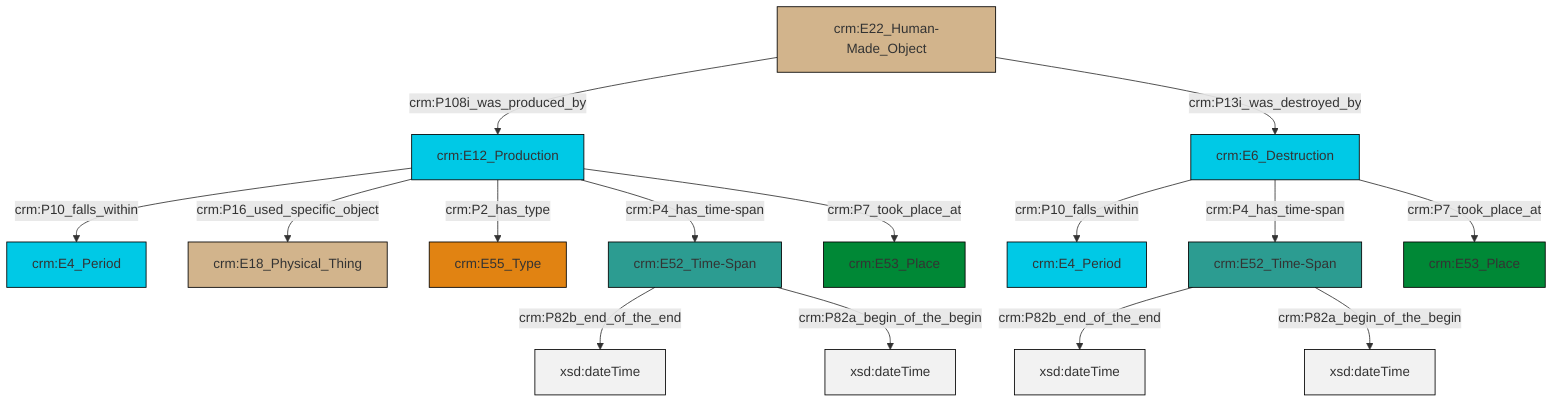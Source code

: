graph TD
classDef Literal fill:#f2f2f2,stroke:#000000;
classDef CRM_Entity fill:#FFFFFF,stroke:#000000;
classDef Temporal_Entity fill:#00C9E6, stroke:#000000;
classDef Type fill:#E18312, stroke:#000000;
classDef Time-Span fill:#2C9C91, stroke:#000000;
classDef Appellation fill:#FFEB7F, stroke:#000000;
classDef Place fill:#008836, stroke:#000000;
classDef Persistent_Item fill:#B266B2, stroke:#000000;
classDef Conceptual_Object fill:#FFD700, stroke:#000000;
classDef Physical_Thing fill:#D2B48C, stroke:#000000;
classDef Actor fill:#f58aad, stroke:#000000;
classDef PC_Classes fill:#4ce600, stroke:#000000;
classDef Multi fill:#cccccc,stroke:#000000;

0["crm:E52_Time-Span"]:::Time-Span -->|crm:P82b_end_of_the_end| 1[xsd:dateTime]:::Literal
4["crm:E6_Destruction"]:::Temporal_Entity -->|crm:P10_falls_within| 5["crm:E4_Period"]:::Temporal_Entity
6["crm:E22_Human-Made_Object"]:::Physical_Thing -->|crm:P108i_was_produced_by| 2["crm:E12_Production"]:::Temporal_Entity
4["crm:E6_Destruction"]:::Temporal_Entity -->|crm:P4_has_time-span| 0["crm:E52_Time-Span"]:::Time-Span
6["crm:E22_Human-Made_Object"]:::Physical_Thing -->|crm:P13i_was_destroyed_by| 4["crm:E6_Destruction"]:::Temporal_Entity
8["crm:E52_Time-Span"]:::Time-Span -->|crm:P82b_end_of_the_end| 9[xsd:dateTime]:::Literal
2["crm:E12_Production"]:::Temporal_Entity -->|crm:P10_falls_within| 10["crm:E4_Period"]:::Temporal_Entity
2["crm:E12_Production"]:::Temporal_Entity -->|crm:P16_used_specific_object| 13["crm:E18_Physical_Thing"]:::Physical_Thing
2["crm:E12_Production"]:::Temporal_Entity -->|crm:P2_has_type| 11["crm:E55_Type"]:::Type
2["crm:E12_Production"]:::Temporal_Entity -->|crm:P4_has_time-span| 8["crm:E52_Time-Span"]:::Time-Span
0["crm:E52_Time-Span"]:::Time-Span -->|crm:P82a_begin_of_the_begin| 15[xsd:dateTime]:::Literal
2["crm:E12_Production"]:::Temporal_Entity -->|crm:P7_took_place_at| 16["crm:E53_Place"]:::Place
4["crm:E6_Destruction"]:::Temporal_Entity -->|crm:P7_took_place_at| 18["crm:E53_Place"]:::Place
8["crm:E52_Time-Span"]:::Time-Span -->|crm:P82a_begin_of_the_begin| 25[xsd:dateTime]:::Literal
